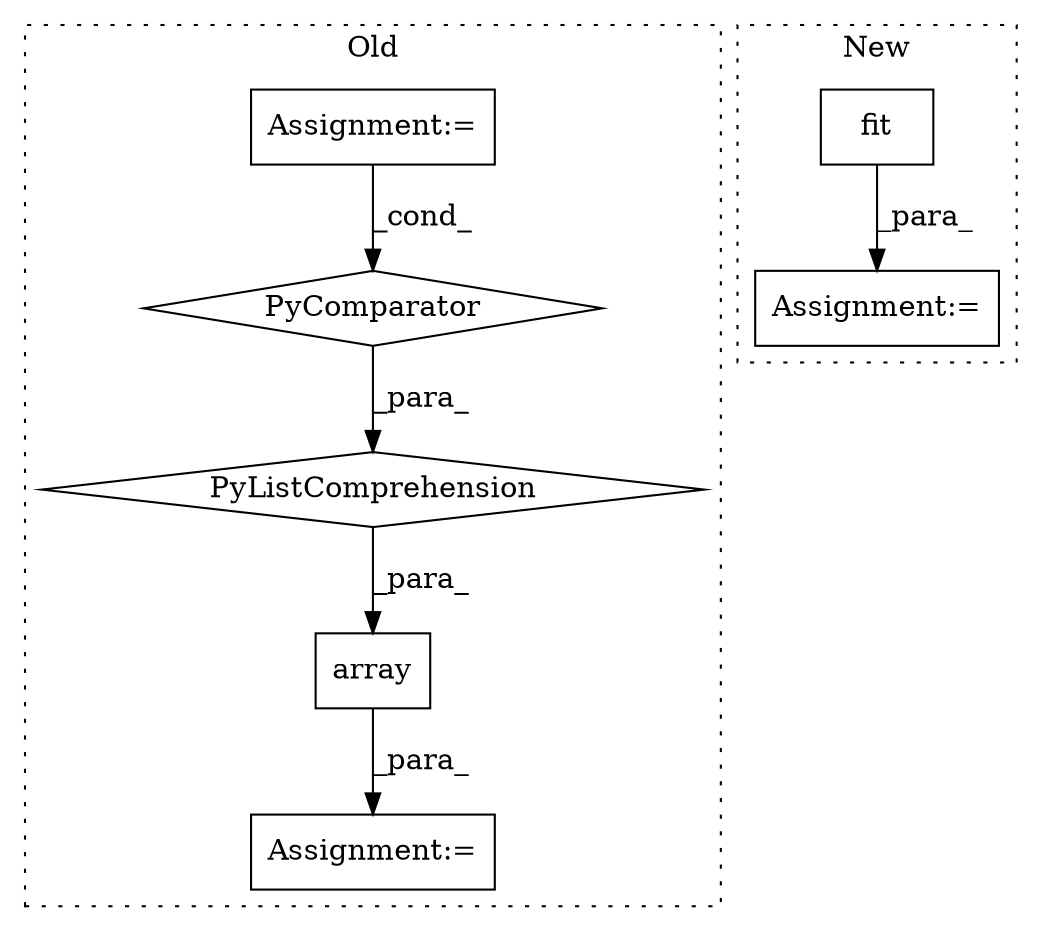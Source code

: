 digraph G {
subgraph cluster0 {
1 [label="PyListComprehension" a="109" s="1356" l="207" shape="diamond"];
3 [label="PyComparator" a="113" s="1524" l="31" shape="diamond"];
4 [label="Assignment:=" a="7" s="1524" l="31" shape="box"];
5 [label="Assignment:=" a="7" s="1332" l="1" shape="box"];
6 [label="array" a="32" s="1339,1563" l="17,-5" shape="box"];
label = "Old";
style="dotted";
}
subgraph cluster1 {
2 [label="fit" a="32" s="1510,1529" l="4,1" shape="box"];
7 [label="Assignment:=" a="7" s="1483" l="1" shape="box"];
label = "New";
style="dotted";
}
1 -> 6 [label="_para_"];
2 -> 7 [label="_para_"];
3 -> 1 [label="_para_"];
4 -> 3 [label="_cond_"];
6 -> 5 [label="_para_"];
}